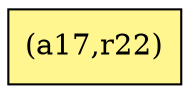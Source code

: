 digraph G {
rankdir=BT;ranksep="2.0";
"(a17,r22)" [shape=record,fillcolor=khaki1,style=filled,label="{(a17,r22)}"];
}